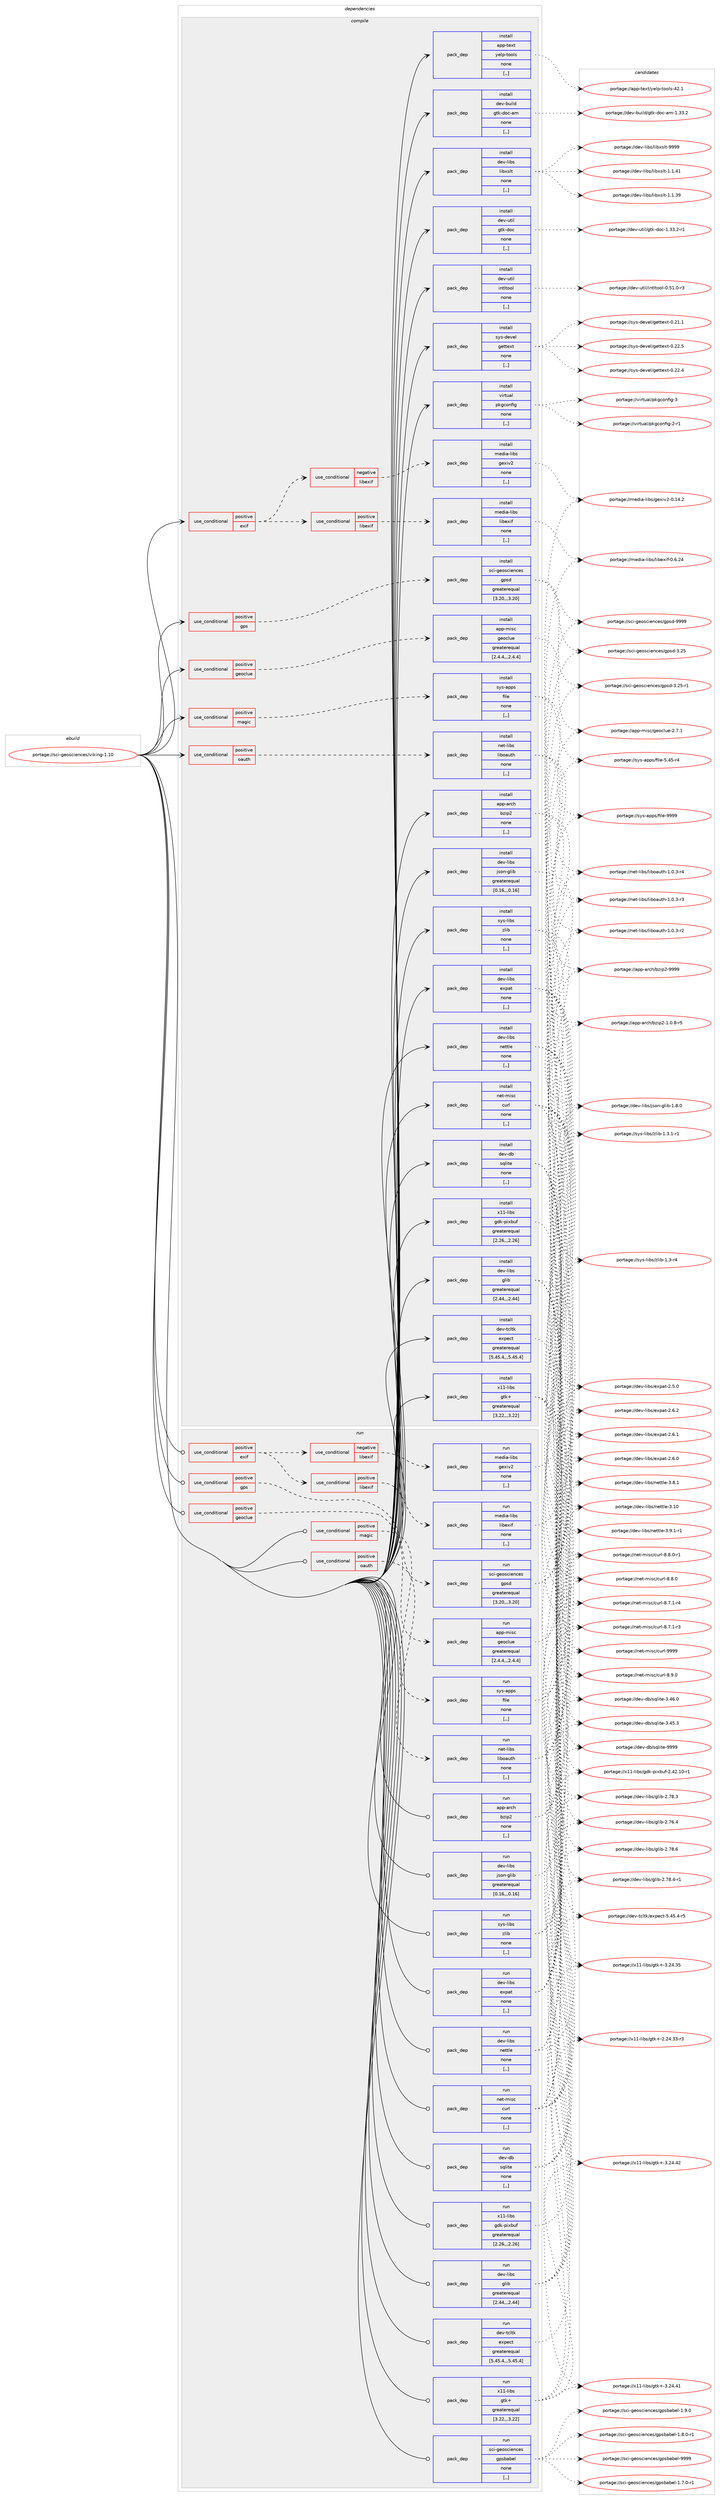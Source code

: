 digraph prolog {

# *************
# Graph options
# *************

newrank=true;
concentrate=true;
compound=true;
graph [rankdir=LR,fontname=Helvetica,fontsize=10,ranksep=1.5];#, ranksep=2.5, nodesep=0.2];
edge  [arrowhead=vee];
node  [fontname=Helvetica,fontsize=10];

# **********
# The ebuild
# **********

subgraph cluster_leftcol {
color=gray;
label=<<i>ebuild</i>>;
id [label="portage://sci-geosciences/viking-1.10", color=red, width=4, href="../sci-geosciences/viking-1.10.svg"];
}

# ****************
# The dependencies
# ****************

subgraph cluster_midcol {
color=gray;
label=<<i>dependencies</i>>;
subgraph cluster_compile {
fillcolor="#eeeeee";
style=filled;
label=<<i>compile</i>>;
subgraph cond105443 {
dependency399526 [label=<<TABLE BORDER="0" CELLBORDER="1" CELLSPACING="0" CELLPADDING="4"><TR><TD ROWSPAN="3" CELLPADDING="10">use_conditional</TD></TR><TR><TD>positive</TD></TR><TR><TD>exif</TD></TR></TABLE>>, shape=none, color=red];
subgraph cond105444 {
dependency399527 [label=<<TABLE BORDER="0" CELLBORDER="1" CELLSPACING="0" CELLPADDING="4"><TR><TD ROWSPAN="3" CELLPADDING="10">use_conditional</TD></TR><TR><TD>positive</TD></TR><TR><TD>libexif</TD></TR></TABLE>>, shape=none, color=red];
subgraph pack291237 {
dependency399528 [label=<<TABLE BORDER="0" CELLBORDER="1" CELLSPACING="0" CELLPADDING="4" WIDTH="220"><TR><TD ROWSPAN="6" CELLPADDING="30">pack_dep</TD></TR><TR><TD WIDTH="110">install</TD></TR><TR><TD>media-libs</TD></TR><TR><TD>libexif</TD></TR><TR><TD>none</TD></TR><TR><TD>[,,]</TD></TR></TABLE>>, shape=none, color=blue];
}
dependency399527:e -> dependency399528:w [weight=20,style="dashed",arrowhead="vee"];
}
dependency399526:e -> dependency399527:w [weight=20,style="dashed",arrowhead="vee"];
subgraph cond105445 {
dependency399529 [label=<<TABLE BORDER="0" CELLBORDER="1" CELLSPACING="0" CELLPADDING="4"><TR><TD ROWSPAN="3" CELLPADDING="10">use_conditional</TD></TR><TR><TD>negative</TD></TR><TR><TD>libexif</TD></TR></TABLE>>, shape=none, color=red];
subgraph pack291238 {
dependency399530 [label=<<TABLE BORDER="0" CELLBORDER="1" CELLSPACING="0" CELLPADDING="4" WIDTH="220"><TR><TD ROWSPAN="6" CELLPADDING="30">pack_dep</TD></TR><TR><TD WIDTH="110">install</TD></TR><TR><TD>media-libs</TD></TR><TR><TD>gexiv2</TD></TR><TR><TD>none</TD></TR><TR><TD>[,,]</TD></TR></TABLE>>, shape=none, color=blue];
}
dependency399529:e -> dependency399530:w [weight=20,style="dashed",arrowhead="vee"];
}
dependency399526:e -> dependency399529:w [weight=20,style="dashed",arrowhead="vee"];
}
id:e -> dependency399526:w [weight=20,style="solid",arrowhead="vee"];
subgraph cond105446 {
dependency399531 [label=<<TABLE BORDER="0" CELLBORDER="1" CELLSPACING="0" CELLPADDING="4"><TR><TD ROWSPAN="3" CELLPADDING="10">use_conditional</TD></TR><TR><TD>positive</TD></TR><TR><TD>geoclue</TD></TR></TABLE>>, shape=none, color=red];
subgraph pack291239 {
dependency399532 [label=<<TABLE BORDER="0" CELLBORDER="1" CELLSPACING="0" CELLPADDING="4" WIDTH="220"><TR><TD ROWSPAN="6" CELLPADDING="30">pack_dep</TD></TR><TR><TD WIDTH="110">install</TD></TR><TR><TD>app-misc</TD></TR><TR><TD>geoclue</TD></TR><TR><TD>greaterequal</TD></TR><TR><TD>[2.4.4,,,2.4.4]</TD></TR></TABLE>>, shape=none, color=blue];
}
dependency399531:e -> dependency399532:w [weight=20,style="dashed",arrowhead="vee"];
}
id:e -> dependency399531:w [weight=20,style="solid",arrowhead="vee"];
subgraph cond105447 {
dependency399533 [label=<<TABLE BORDER="0" CELLBORDER="1" CELLSPACING="0" CELLPADDING="4"><TR><TD ROWSPAN="3" CELLPADDING="10">use_conditional</TD></TR><TR><TD>positive</TD></TR><TR><TD>gps</TD></TR></TABLE>>, shape=none, color=red];
subgraph pack291240 {
dependency399534 [label=<<TABLE BORDER="0" CELLBORDER="1" CELLSPACING="0" CELLPADDING="4" WIDTH="220"><TR><TD ROWSPAN="6" CELLPADDING="30">pack_dep</TD></TR><TR><TD WIDTH="110">install</TD></TR><TR><TD>sci-geosciences</TD></TR><TR><TD>gpsd</TD></TR><TR><TD>greaterequal</TD></TR><TR><TD>[3.20,,,3.20]</TD></TR></TABLE>>, shape=none, color=blue];
}
dependency399533:e -> dependency399534:w [weight=20,style="dashed",arrowhead="vee"];
}
id:e -> dependency399533:w [weight=20,style="solid",arrowhead="vee"];
subgraph cond105448 {
dependency399535 [label=<<TABLE BORDER="0" CELLBORDER="1" CELLSPACING="0" CELLPADDING="4"><TR><TD ROWSPAN="3" CELLPADDING="10">use_conditional</TD></TR><TR><TD>positive</TD></TR><TR><TD>magic</TD></TR></TABLE>>, shape=none, color=red];
subgraph pack291241 {
dependency399536 [label=<<TABLE BORDER="0" CELLBORDER="1" CELLSPACING="0" CELLPADDING="4" WIDTH="220"><TR><TD ROWSPAN="6" CELLPADDING="30">pack_dep</TD></TR><TR><TD WIDTH="110">install</TD></TR><TR><TD>sys-apps</TD></TR><TR><TD>file</TD></TR><TR><TD>none</TD></TR><TR><TD>[,,]</TD></TR></TABLE>>, shape=none, color=blue];
}
dependency399535:e -> dependency399536:w [weight=20,style="dashed",arrowhead="vee"];
}
id:e -> dependency399535:w [weight=20,style="solid",arrowhead="vee"];
subgraph cond105449 {
dependency399537 [label=<<TABLE BORDER="0" CELLBORDER="1" CELLSPACING="0" CELLPADDING="4"><TR><TD ROWSPAN="3" CELLPADDING="10">use_conditional</TD></TR><TR><TD>positive</TD></TR><TR><TD>oauth</TD></TR></TABLE>>, shape=none, color=red];
subgraph pack291242 {
dependency399538 [label=<<TABLE BORDER="0" CELLBORDER="1" CELLSPACING="0" CELLPADDING="4" WIDTH="220"><TR><TD ROWSPAN="6" CELLPADDING="30">pack_dep</TD></TR><TR><TD WIDTH="110">install</TD></TR><TR><TD>net-libs</TD></TR><TR><TD>liboauth</TD></TR><TR><TD>none</TD></TR><TR><TD>[,,]</TD></TR></TABLE>>, shape=none, color=blue];
}
dependency399537:e -> dependency399538:w [weight=20,style="dashed",arrowhead="vee"];
}
id:e -> dependency399537:w [weight=20,style="solid",arrowhead="vee"];
subgraph pack291243 {
dependency399539 [label=<<TABLE BORDER="0" CELLBORDER="1" CELLSPACING="0" CELLPADDING="4" WIDTH="220"><TR><TD ROWSPAN="6" CELLPADDING="30">pack_dep</TD></TR><TR><TD WIDTH="110">install</TD></TR><TR><TD>app-arch</TD></TR><TR><TD>bzip2</TD></TR><TR><TD>none</TD></TR><TR><TD>[,,]</TD></TR></TABLE>>, shape=none, color=blue];
}
id:e -> dependency399539:w [weight=20,style="solid",arrowhead="vee"];
subgraph pack291244 {
dependency399540 [label=<<TABLE BORDER="0" CELLBORDER="1" CELLSPACING="0" CELLPADDING="4" WIDTH="220"><TR><TD ROWSPAN="6" CELLPADDING="30">pack_dep</TD></TR><TR><TD WIDTH="110">install</TD></TR><TR><TD>app-text</TD></TR><TR><TD>yelp-tools</TD></TR><TR><TD>none</TD></TR><TR><TD>[,,]</TD></TR></TABLE>>, shape=none, color=blue];
}
id:e -> dependency399540:w [weight=20,style="solid",arrowhead="vee"];
subgraph pack291245 {
dependency399541 [label=<<TABLE BORDER="0" CELLBORDER="1" CELLSPACING="0" CELLPADDING="4" WIDTH="220"><TR><TD ROWSPAN="6" CELLPADDING="30">pack_dep</TD></TR><TR><TD WIDTH="110">install</TD></TR><TR><TD>dev-build</TD></TR><TR><TD>gtk-doc-am</TD></TR><TR><TD>none</TD></TR><TR><TD>[,,]</TD></TR></TABLE>>, shape=none, color=blue];
}
id:e -> dependency399541:w [weight=20,style="solid",arrowhead="vee"];
subgraph pack291246 {
dependency399542 [label=<<TABLE BORDER="0" CELLBORDER="1" CELLSPACING="0" CELLPADDING="4" WIDTH="220"><TR><TD ROWSPAN="6" CELLPADDING="30">pack_dep</TD></TR><TR><TD WIDTH="110">install</TD></TR><TR><TD>dev-db</TD></TR><TR><TD>sqlite</TD></TR><TR><TD>none</TD></TR><TR><TD>[,,]</TD></TR></TABLE>>, shape=none, color=blue];
}
id:e -> dependency399542:w [weight=20,style="solid",arrowhead="vee"];
subgraph pack291247 {
dependency399543 [label=<<TABLE BORDER="0" CELLBORDER="1" CELLSPACING="0" CELLPADDING="4" WIDTH="220"><TR><TD ROWSPAN="6" CELLPADDING="30">pack_dep</TD></TR><TR><TD WIDTH="110">install</TD></TR><TR><TD>dev-libs</TD></TR><TR><TD>expat</TD></TR><TR><TD>none</TD></TR><TR><TD>[,,]</TD></TR></TABLE>>, shape=none, color=blue];
}
id:e -> dependency399543:w [weight=20,style="solid",arrowhead="vee"];
subgraph pack291248 {
dependency399544 [label=<<TABLE BORDER="0" CELLBORDER="1" CELLSPACING="0" CELLPADDING="4" WIDTH="220"><TR><TD ROWSPAN="6" CELLPADDING="30">pack_dep</TD></TR><TR><TD WIDTH="110">install</TD></TR><TR><TD>dev-libs</TD></TR><TR><TD>glib</TD></TR><TR><TD>greaterequal</TD></TR><TR><TD>[2.44,,,2.44]</TD></TR></TABLE>>, shape=none, color=blue];
}
id:e -> dependency399544:w [weight=20,style="solid",arrowhead="vee"];
subgraph pack291249 {
dependency399545 [label=<<TABLE BORDER="0" CELLBORDER="1" CELLSPACING="0" CELLPADDING="4" WIDTH="220"><TR><TD ROWSPAN="6" CELLPADDING="30">pack_dep</TD></TR><TR><TD WIDTH="110">install</TD></TR><TR><TD>dev-libs</TD></TR><TR><TD>json-glib</TD></TR><TR><TD>greaterequal</TD></TR><TR><TD>[0.16,,,0.16]</TD></TR></TABLE>>, shape=none, color=blue];
}
id:e -> dependency399545:w [weight=20,style="solid",arrowhead="vee"];
subgraph pack291250 {
dependency399546 [label=<<TABLE BORDER="0" CELLBORDER="1" CELLSPACING="0" CELLPADDING="4" WIDTH="220"><TR><TD ROWSPAN="6" CELLPADDING="30">pack_dep</TD></TR><TR><TD WIDTH="110">install</TD></TR><TR><TD>dev-libs</TD></TR><TR><TD>libxslt</TD></TR><TR><TD>none</TD></TR><TR><TD>[,,]</TD></TR></TABLE>>, shape=none, color=blue];
}
id:e -> dependency399546:w [weight=20,style="solid",arrowhead="vee"];
subgraph pack291251 {
dependency399547 [label=<<TABLE BORDER="0" CELLBORDER="1" CELLSPACING="0" CELLPADDING="4" WIDTH="220"><TR><TD ROWSPAN="6" CELLPADDING="30">pack_dep</TD></TR><TR><TD WIDTH="110">install</TD></TR><TR><TD>dev-libs</TD></TR><TR><TD>nettle</TD></TR><TR><TD>none</TD></TR><TR><TD>[,,]</TD></TR></TABLE>>, shape=none, color=blue];
}
id:e -> dependency399547:w [weight=20,style="solid",arrowhead="vee"];
subgraph pack291252 {
dependency399548 [label=<<TABLE BORDER="0" CELLBORDER="1" CELLSPACING="0" CELLPADDING="4" WIDTH="220"><TR><TD ROWSPAN="6" CELLPADDING="30">pack_dep</TD></TR><TR><TD WIDTH="110">install</TD></TR><TR><TD>dev-tcltk</TD></TR><TR><TD>expect</TD></TR><TR><TD>greaterequal</TD></TR><TR><TD>[5.45.4,,,5.45.4]</TD></TR></TABLE>>, shape=none, color=blue];
}
id:e -> dependency399548:w [weight=20,style="solid",arrowhead="vee"];
subgraph pack291253 {
dependency399549 [label=<<TABLE BORDER="0" CELLBORDER="1" CELLSPACING="0" CELLPADDING="4" WIDTH="220"><TR><TD ROWSPAN="6" CELLPADDING="30">pack_dep</TD></TR><TR><TD WIDTH="110">install</TD></TR><TR><TD>dev-util</TD></TR><TR><TD>gtk-doc</TD></TR><TR><TD>none</TD></TR><TR><TD>[,,]</TD></TR></TABLE>>, shape=none, color=blue];
}
id:e -> dependency399549:w [weight=20,style="solid",arrowhead="vee"];
subgraph pack291254 {
dependency399550 [label=<<TABLE BORDER="0" CELLBORDER="1" CELLSPACING="0" CELLPADDING="4" WIDTH="220"><TR><TD ROWSPAN="6" CELLPADDING="30">pack_dep</TD></TR><TR><TD WIDTH="110">install</TD></TR><TR><TD>dev-util</TD></TR><TR><TD>intltool</TD></TR><TR><TD>none</TD></TR><TR><TD>[,,]</TD></TR></TABLE>>, shape=none, color=blue];
}
id:e -> dependency399550:w [weight=20,style="solid",arrowhead="vee"];
subgraph pack291255 {
dependency399551 [label=<<TABLE BORDER="0" CELLBORDER="1" CELLSPACING="0" CELLPADDING="4" WIDTH="220"><TR><TD ROWSPAN="6" CELLPADDING="30">pack_dep</TD></TR><TR><TD WIDTH="110">install</TD></TR><TR><TD>net-misc</TD></TR><TR><TD>curl</TD></TR><TR><TD>none</TD></TR><TR><TD>[,,]</TD></TR></TABLE>>, shape=none, color=blue];
}
id:e -> dependency399551:w [weight=20,style="solid",arrowhead="vee"];
subgraph pack291256 {
dependency399552 [label=<<TABLE BORDER="0" CELLBORDER="1" CELLSPACING="0" CELLPADDING="4" WIDTH="220"><TR><TD ROWSPAN="6" CELLPADDING="30">pack_dep</TD></TR><TR><TD WIDTH="110">install</TD></TR><TR><TD>sys-devel</TD></TR><TR><TD>gettext</TD></TR><TR><TD>none</TD></TR><TR><TD>[,,]</TD></TR></TABLE>>, shape=none, color=blue];
}
id:e -> dependency399552:w [weight=20,style="solid",arrowhead="vee"];
subgraph pack291257 {
dependency399553 [label=<<TABLE BORDER="0" CELLBORDER="1" CELLSPACING="0" CELLPADDING="4" WIDTH="220"><TR><TD ROWSPAN="6" CELLPADDING="30">pack_dep</TD></TR><TR><TD WIDTH="110">install</TD></TR><TR><TD>sys-libs</TD></TR><TR><TD>zlib</TD></TR><TR><TD>none</TD></TR><TR><TD>[,,]</TD></TR></TABLE>>, shape=none, color=blue];
}
id:e -> dependency399553:w [weight=20,style="solid",arrowhead="vee"];
subgraph pack291258 {
dependency399554 [label=<<TABLE BORDER="0" CELLBORDER="1" CELLSPACING="0" CELLPADDING="4" WIDTH="220"><TR><TD ROWSPAN="6" CELLPADDING="30">pack_dep</TD></TR><TR><TD WIDTH="110">install</TD></TR><TR><TD>virtual</TD></TR><TR><TD>pkgconfig</TD></TR><TR><TD>none</TD></TR><TR><TD>[,,]</TD></TR></TABLE>>, shape=none, color=blue];
}
id:e -> dependency399554:w [weight=20,style="solid",arrowhead="vee"];
subgraph pack291259 {
dependency399555 [label=<<TABLE BORDER="0" CELLBORDER="1" CELLSPACING="0" CELLPADDING="4" WIDTH="220"><TR><TD ROWSPAN="6" CELLPADDING="30">pack_dep</TD></TR><TR><TD WIDTH="110">install</TD></TR><TR><TD>x11-libs</TD></TR><TR><TD>gdk-pixbuf</TD></TR><TR><TD>greaterequal</TD></TR><TR><TD>[2.26,,,2.26]</TD></TR></TABLE>>, shape=none, color=blue];
}
id:e -> dependency399555:w [weight=20,style="solid",arrowhead="vee"];
subgraph pack291260 {
dependency399556 [label=<<TABLE BORDER="0" CELLBORDER="1" CELLSPACING="0" CELLPADDING="4" WIDTH="220"><TR><TD ROWSPAN="6" CELLPADDING="30">pack_dep</TD></TR><TR><TD WIDTH="110">install</TD></TR><TR><TD>x11-libs</TD></TR><TR><TD>gtk+</TD></TR><TR><TD>greaterequal</TD></TR><TR><TD>[3.22,,,3.22]</TD></TR></TABLE>>, shape=none, color=blue];
}
id:e -> dependency399556:w [weight=20,style="solid",arrowhead="vee"];
}
subgraph cluster_compileandrun {
fillcolor="#eeeeee";
style=filled;
label=<<i>compile and run</i>>;
}
subgraph cluster_run {
fillcolor="#eeeeee";
style=filled;
label=<<i>run</i>>;
subgraph cond105450 {
dependency399557 [label=<<TABLE BORDER="0" CELLBORDER="1" CELLSPACING="0" CELLPADDING="4"><TR><TD ROWSPAN="3" CELLPADDING="10">use_conditional</TD></TR><TR><TD>positive</TD></TR><TR><TD>exif</TD></TR></TABLE>>, shape=none, color=red];
subgraph cond105451 {
dependency399558 [label=<<TABLE BORDER="0" CELLBORDER="1" CELLSPACING="0" CELLPADDING="4"><TR><TD ROWSPAN="3" CELLPADDING="10">use_conditional</TD></TR><TR><TD>positive</TD></TR><TR><TD>libexif</TD></TR></TABLE>>, shape=none, color=red];
subgraph pack291261 {
dependency399559 [label=<<TABLE BORDER="0" CELLBORDER="1" CELLSPACING="0" CELLPADDING="4" WIDTH="220"><TR><TD ROWSPAN="6" CELLPADDING="30">pack_dep</TD></TR><TR><TD WIDTH="110">run</TD></TR><TR><TD>media-libs</TD></TR><TR><TD>libexif</TD></TR><TR><TD>none</TD></TR><TR><TD>[,,]</TD></TR></TABLE>>, shape=none, color=blue];
}
dependency399558:e -> dependency399559:w [weight=20,style="dashed",arrowhead="vee"];
}
dependency399557:e -> dependency399558:w [weight=20,style="dashed",arrowhead="vee"];
subgraph cond105452 {
dependency399560 [label=<<TABLE BORDER="0" CELLBORDER="1" CELLSPACING="0" CELLPADDING="4"><TR><TD ROWSPAN="3" CELLPADDING="10">use_conditional</TD></TR><TR><TD>negative</TD></TR><TR><TD>libexif</TD></TR></TABLE>>, shape=none, color=red];
subgraph pack291262 {
dependency399561 [label=<<TABLE BORDER="0" CELLBORDER="1" CELLSPACING="0" CELLPADDING="4" WIDTH="220"><TR><TD ROWSPAN="6" CELLPADDING="30">pack_dep</TD></TR><TR><TD WIDTH="110">run</TD></TR><TR><TD>media-libs</TD></TR><TR><TD>gexiv2</TD></TR><TR><TD>none</TD></TR><TR><TD>[,,]</TD></TR></TABLE>>, shape=none, color=blue];
}
dependency399560:e -> dependency399561:w [weight=20,style="dashed",arrowhead="vee"];
}
dependency399557:e -> dependency399560:w [weight=20,style="dashed",arrowhead="vee"];
}
id:e -> dependency399557:w [weight=20,style="solid",arrowhead="odot"];
subgraph cond105453 {
dependency399562 [label=<<TABLE BORDER="0" CELLBORDER="1" CELLSPACING="0" CELLPADDING="4"><TR><TD ROWSPAN="3" CELLPADDING="10">use_conditional</TD></TR><TR><TD>positive</TD></TR><TR><TD>geoclue</TD></TR></TABLE>>, shape=none, color=red];
subgraph pack291263 {
dependency399563 [label=<<TABLE BORDER="0" CELLBORDER="1" CELLSPACING="0" CELLPADDING="4" WIDTH="220"><TR><TD ROWSPAN="6" CELLPADDING="30">pack_dep</TD></TR><TR><TD WIDTH="110">run</TD></TR><TR><TD>app-misc</TD></TR><TR><TD>geoclue</TD></TR><TR><TD>greaterequal</TD></TR><TR><TD>[2.4.4,,,2.4.4]</TD></TR></TABLE>>, shape=none, color=blue];
}
dependency399562:e -> dependency399563:w [weight=20,style="dashed",arrowhead="vee"];
}
id:e -> dependency399562:w [weight=20,style="solid",arrowhead="odot"];
subgraph cond105454 {
dependency399564 [label=<<TABLE BORDER="0" CELLBORDER="1" CELLSPACING="0" CELLPADDING="4"><TR><TD ROWSPAN="3" CELLPADDING="10">use_conditional</TD></TR><TR><TD>positive</TD></TR><TR><TD>gps</TD></TR></TABLE>>, shape=none, color=red];
subgraph pack291264 {
dependency399565 [label=<<TABLE BORDER="0" CELLBORDER="1" CELLSPACING="0" CELLPADDING="4" WIDTH="220"><TR><TD ROWSPAN="6" CELLPADDING="30">pack_dep</TD></TR><TR><TD WIDTH="110">run</TD></TR><TR><TD>sci-geosciences</TD></TR><TR><TD>gpsd</TD></TR><TR><TD>greaterequal</TD></TR><TR><TD>[3.20,,,3.20]</TD></TR></TABLE>>, shape=none, color=blue];
}
dependency399564:e -> dependency399565:w [weight=20,style="dashed",arrowhead="vee"];
}
id:e -> dependency399564:w [weight=20,style="solid",arrowhead="odot"];
subgraph cond105455 {
dependency399566 [label=<<TABLE BORDER="0" CELLBORDER="1" CELLSPACING="0" CELLPADDING="4"><TR><TD ROWSPAN="3" CELLPADDING="10">use_conditional</TD></TR><TR><TD>positive</TD></TR><TR><TD>magic</TD></TR></TABLE>>, shape=none, color=red];
subgraph pack291265 {
dependency399567 [label=<<TABLE BORDER="0" CELLBORDER="1" CELLSPACING="0" CELLPADDING="4" WIDTH="220"><TR><TD ROWSPAN="6" CELLPADDING="30">pack_dep</TD></TR><TR><TD WIDTH="110">run</TD></TR><TR><TD>sys-apps</TD></TR><TR><TD>file</TD></TR><TR><TD>none</TD></TR><TR><TD>[,,]</TD></TR></TABLE>>, shape=none, color=blue];
}
dependency399566:e -> dependency399567:w [weight=20,style="dashed",arrowhead="vee"];
}
id:e -> dependency399566:w [weight=20,style="solid",arrowhead="odot"];
subgraph cond105456 {
dependency399568 [label=<<TABLE BORDER="0" CELLBORDER="1" CELLSPACING="0" CELLPADDING="4"><TR><TD ROWSPAN="3" CELLPADDING="10">use_conditional</TD></TR><TR><TD>positive</TD></TR><TR><TD>oauth</TD></TR></TABLE>>, shape=none, color=red];
subgraph pack291266 {
dependency399569 [label=<<TABLE BORDER="0" CELLBORDER="1" CELLSPACING="0" CELLPADDING="4" WIDTH="220"><TR><TD ROWSPAN="6" CELLPADDING="30">pack_dep</TD></TR><TR><TD WIDTH="110">run</TD></TR><TR><TD>net-libs</TD></TR><TR><TD>liboauth</TD></TR><TR><TD>none</TD></TR><TR><TD>[,,]</TD></TR></TABLE>>, shape=none, color=blue];
}
dependency399568:e -> dependency399569:w [weight=20,style="dashed",arrowhead="vee"];
}
id:e -> dependency399568:w [weight=20,style="solid",arrowhead="odot"];
subgraph pack291267 {
dependency399570 [label=<<TABLE BORDER="0" CELLBORDER="1" CELLSPACING="0" CELLPADDING="4" WIDTH="220"><TR><TD ROWSPAN="6" CELLPADDING="30">pack_dep</TD></TR><TR><TD WIDTH="110">run</TD></TR><TR><TD>app-arch</TD></TR><TR><TD>bzip2</TD></TR><TR><TD>none</TD></TR><TR><TD>[,,]</TD></TR></TABLE>>, shape=none, color=blue];
}
id:e -> dependency399570:w [weight=20,style="solid",arrowhead="odot"];
subgraph pack291268 {
dependency399571 [label=<<TABLE BORDER="0" CELLBORDER="1" CELLSPACING="0" CELLPADDING="4" WIDTH="220"><TR><TD ROWSPAN="6" CELLPADDING="30">pack_dep</TD></TR><TR><TD WIDTH="110">run</TD></TR><TR><TD>dev-db</TD></TR><TR><TD>sqlite</TD></TR><TR><TD>none</TD></TR><TR><TD>[,,]</TD></TR></TABLE>>, shape=none, color=blue];
}
id:e -> dependency399571:w [weight=20,style="solid",arrowhead="odot"];
subgraph pack291269 {
dependency399572 [label=<<TABLE BORDER="0" CELLBORDER="1" CELLSPACING="0" CELLPADDING="4" WIDTH="220"><TR><TD ROWSPAN="6" CELLPADDING="30">pack_dep</TD></TR><TR><TD WIDTH="110">run</TD></TR><TR><TD>dev-libs</TD></TR><TR><TD>expat</TD></TR><TR><TD>none</TD></TR><TR><TD>[,,]</TD></TR></TABLE>>, shape=none, color=blue];
}
id:e -> dependency399572:w [weight=20,style="solid",arrowhead="odot"];
subgraph pack291270 {
dependency399573 [label=<<TABLE BORDER="0" CELLBORDER="1" CELLSPACING="0" CELLPADDING="4" WIDTH="220"><TR><TD ROWSPAN="6" CELLPADDING="30">pack_dep</TD></TR><TR><TD WIDTH="110">run</TD></TR><TR><TD>dev-libs</TD></TR><TR><TD>glib</TD></TR><TR><TD>greaterequal</TD></TR><TR><TD>[2.44,,,2.44]</TD></TR></TABLE>>, shape=none, color=blue];
}
id:e -> dependency399573:w [weight=20,style="solid",arrowhead="odot"];
subgraph pack291271 {
dependency399574 [label=<<TABLE BORDER="0" CELLBORDER="1" CELLSPACING="0" CELLPADDING="4" WIDTH="220"><TR><TD ROWSPAN="6" CELLPADDING="30">pack_dep</TD></TR><TR><TD WIDTH="110">run</TD></TR><TR><TD>dev-libs</TD></TR><TR><TD>json-glib</TD></TR><TR><TD>greaterequal</TD></TR><TR><TD>[0.16,,,0.16]</TD></TR></TABLE>>, shape=none, color=blue];
}
id:e -> dependency399574:w [weight=20,style="solid",arrowhead="odot"];
subgraph pack291272 {
dependency399575 [label=<<TABLE BORDER="0" CELLBORDER="1" CELLSPACING="0" CELLPADDING="4" WIDTH="220"><TR><TD ROWSPAN="6" CELLPADDING="30">pack_dep</TD></TR><TR><TD WIDTH="110">run</TD></TR><TR><TD>dev-libs</TD></TR><TR><TD>nettle</TD></TR><TR><TD>none</TD></TR><TR><TD>[,,]</TD></TR></TABLE>>, shape=none, color=blue];
}
id:e -> dependency399575:w [weight=20,style="solid",arrowhead="odot"];
subgraph pack291273 {
dependency399576 [label=<<TABLE BORDER="0" CELLBORDER="1" CELLSPACING="0" CELLPADDING="4" WIDTH="220"><TR><TD ROWSPAN="6" CELLPADDING="30">pack_dep</TD></TR><TR><TD WIDTH="110">run</TD></TR><TR><TD>dev-tcltk</TD></TR><TR><TD>expect</TD></TR><TR><TD>greaterequal</TD></TR><TR><TD>[5.45.4,,,5.45.4]</TD></TR></TABLE>>, shape=none, color=blue];
}
id:e -> dependency399576:w [weight=20,style="solid",arrowhead="odot"];
subgraph pack291274 {
dependency399577 [label=<<TABLE BORDER="0" CELLBORDER="1" CELLSPACING="0" CELLPADDING="4" WIDTH="220"><TR><TD ROWSPAN="6" CELLPADDING="30">pack_dep</TD></TR><TR><TD WIDTH="110">run</TD></TR><TR><TD>net-misc</TD></TR><TR><TD>curl</TD></TR><TR><TD>none</TD></TR><TR><TD>[,,]</TD></TR></TABLE>>, shape=none, color=blue];
}
id:e -> dependency399577:w [weight=20,style="solid",arrowhead="odot"];
subgraph pack291275 {
dependency399578 [label=<<TABLE BORDER="0" CELLBORDER="1" CELLSPACING="0" CELLPADDING="4" WIDTH="220"><TR><TD ROWSPAN="6" CELLPADDING="30">pack_dep</TD></TR><TR><TD WIDTH="110">run</TD></TR><TR><TD>sci-geosciences</TD></TR><TR><TD>gpsbabel</TD></TR><TR><TD>none</TD></TR><TR><TD>[,,]</TD></TR></TABLE>>, shape=none, color=blue];
}
id:e -> dependency399578:w [weight=20,style="solid",arrowhead="odot"];
subgraph pack291276 {
dependency399579 [label=<<TABLE BORDER="0" CELLBORDER="1" CELLSPACING="0" CELLPADDING="4" WIDTH="220"><TR><TD ROWSPAN="6" CELLPADDING="30">pack_dep</TD></TR><TR><TD WIDTH="110">run</TD></TR><TR><TD>sys-libs</TD></TR><TR><TD>zlib</TD></TR><TR><TD>none</TD></TR><TR><TD>[,,]</TD></TR></TABLE>>, shape=none, color=blue];
}
id:e -> dependency399579:w [weight=20,style="solid",arrowhead="odot"];
subgraph pack291277 {
dependency399580 [label=<<TABLE BORDER="0" CELLBORDER="1" CELLSPACING="0" CELLPADDING="4" WIDTH="220"><TR><TD ROWSPAN="6" CELLPADDING="30">pack_dep</TD></TR><TR><TD WIDTH="110">run</TD></TR><TR><TD>x11-libs</TD></TR><TR><TD>gdk-pixbuf</TD></TR><TR><TD>greaterequal</TD></TR><TR><TD>[2.26,,,2.26]</TD></TR></TABLE>>, shape=none, color=blue];
}
id:e -> dependency399580:w [weight=20,style="solid",arrowhead="odot"];
subgraph pack291278 {
dependency399581 [label=<<TABLE BORDER="0" CELLBORDER="1" CELLSPACING="0" CELLPADDING="4" WIDTH="220"><TR><TD ROWSPAN="6" CELLPADDING="30">pack_dep</TD></TR><TR><TD WIDTH="110">run</TD></TR><TR><TD>x11-libs</TD></TR><TR><TD>gtk+</TD></TR><TR><TD>greaterequal</TD></TR><TR><TD>[3.22,,,3.22]</TD></TR></TABLE>>, shape=none, color=blue];
}
id:e -> dependency399581:w [weight=20,style="solid",arrowhead="odot"];
}
}

# **************
# The candidates
# **************

subgraph cluster_choices {
rank=same;
color=gray;
label=<<i>candidates</i>>;

subgraph choice291237 {
color=black;
nodesep=1;
choice109101100105974510810598115471081059810112010510245484654465052 [label="portage://media-libs/libexif-0.6.24", color=red, width=4,href="../media-libs/libexif-0.6.24.svg"];
dependency399528:e -> choice109101100105974510810598115471081059810112010510245484654465052:w [style=dotted,weight="100"];
}
subgraph choice291238 {
color=black;
nodesep=1;
choice109101100105974510810598115471031011201051185045484649524650 [label="portage://media-libs/gexiv2-0.14.2", color=red, width=4,href="../media-libs/gexiv2-0.14.2.svg"];
dependency399530:e -> choice109101100105974510810598115471031011201051185045484649524650:w [style=dotted,weight="100"];
}
subgraph choice291239 {
color=black;
nodesep=1;
choice9711211245109105115994710310111199108117101455046554649 [label="portage://app-misc/geoclue-2.7.1", color=red, width=4,href="../app-misc/geoclue-2.7.1.svg"];
dependency399532:e -> choice9711211245109105115994710310111199108117101455046554649:w [style=dotted,weight="100"];
}
subgraph choice291240 {
color=black;
nodesep=1;
choice11599105451031011111159910510111099101115471031121151004557575757 [label="portage://sci-geosciences/gpsd-9999", color=red, width=4,href="../sci-geosciences/gpsd-9999.svg"];
choice115991054510310111111599105101110991011154710311211510045514650534511449 [label="portage://sci-geosciences/gpsd-3.25-r1", color=red, width=4,href="../sci-geosciences/gpsd-3.25-r1.svg"];
choice11599105451031011111159910510111099101115471031121151004551465053 [label="portage://sci-geosciences/gpsd-3.25", color=red, width=4,href="../sci-geosciences/gpsd-3.25.svg"];
dependency399534:e -> choice11599105451031011111159910510111099101115471031121151004557575757:w [style=dotted,weight="100"];
dependency399534:e -> choice115991054510310111111599105101110991011154710311211510045514650534511449:w [style=dotted,weight="100"];
dependency399534:e -> choice11599105451031011111159910510111099101115471031121151004551465053:w [style=dotted,weight="100"];
}
subgraph choice291241 {
color=black;
nodesep=1;
choice1151211154597112112115471021051081014557575757 [label="portage://sys-apps/file-9999", color=red, width=4,href="../sys-apps/file-9999.svg"];
choice11512111545971121121154710210510810145534652534511452 [label="portage://sys-apps/file-5.45-r4", color=red, width=4,href="../sys-apps/file-5.45-r4.svg"];
dependency399536:e -> choice1151211154597112112115471021051081014557575757:w [style=dotted,weight="100"];
dependency399536:e -> choice11512111545971121121154710210510810145534652534511452:w [style=dotted,weight="100"];
}
subgraph choice291242 {
color=black;
nodesep=1;
choice11010111645108105981154710810598111971171161044549464846514511452 [label="portage://net-libs/liboauth-1.0.3-r4", color=red, width=4,href="../net-libs/liboauth-1.0.3-r4.svg"];
choice11010111645108105981154710810598111971171161044549464846514511451 [label="portage://net-libs/liboauth-1.0.3-r3", color=red, width=4,href="../net-libs/liboauth-1.0.3-r3.svg"];
choice11010111645108105981154710810598111971171161044549464846514511450 [label="portage://net-libs/liboauth-1.0.3-r2", color=red, width=4,href="../net-libs/liboauth-1.0.3-r2.svg"];
dependency399538:e -> choice11010111645108105981154710810598111971171161044549464846514511452:w [style=dotted,weight="100"];
dependency399538:e -> choice11010111645108105981154710810598111971171161044549464846514511451:w [style=dotted,weight="100"];
dependency399538:e -> choice11010111645108105981154710810598111971171161044549464846514511450:w [style=dotted,weight="100"];
}
subgraph choice291243 {
color=black;
nodesep=1;
choice971121124597114991044798122105112504557575757 [label="portage://app-arch/bzip2-9999", color=red, width=4,href="../app-arch/bzip2-9999.svg"];
choice971121124597114991044798122105112504549464846564511453 [label="portage://app-arch/bzip2-1.0.8-r5", color=red, width=4,href="../app-arch/bzip2-1.0.8-r5.svg"];
dependency399539:e -> choice971121124597114991044798122105112504557575757:w [style=dotted,weight="100"];
dependency399539:e -> choice971121124597114991044798122105112504549464846564511453:w [style=dotted,weight="100"];
}
subgraph choice291244 {
color=black;
nodesep=1;
choice971121124511610112011647121101108112451161111111081154552504649 [label="portage://app-text/yelp-tools-42.1", color=red, width=4,href="../app-text/yelp-tools-42.1.svg"];
dependency399540:e -> choice971121124511610112011647121101108112451161111111081154552504649:w [style=dotted,weight="100"];
}
subgraph choice291245 {
color=black;
nodesep=1;
choice1001011184598117105108100471031161074510011199459710945494651514650 [label="portage://dev-build/gtk-doc-am-1.33.2", color=red, width=4,href="../dev-build/gtk-doc-am-1.33.2.svg"];
dependency399541:e -> choice1001011184598117105108100471031161074510011199459710945494651514650:w [style=dotted,weight="100"];
}
subgraph choice291246 {
color=black;
nodesep=1;
choice1001011184510098471151131081051161014557575757 [label="portage://dev-db/sqlite-9999", color=red, width=4,href="../dev-db/sqlite-9999.svg"];
choice10010111845100984711511310810511610145514652544648 [label="portage://dev-db/sqlite-3.46.0", color=red, width=4,href="../dev-db/sqlite-3.46.0.svg"];
choice10010111845100984711511310810511610145514652534651 [label="portage://dev-db/sqlite-3.45.3", color=red, width=4,href="../dev-db/sqlite-3.45.3.svg"];
dependency399542:e -> choice1001011184510098471151131081051161014557575757:w [style=dotted,weight="100"];
dependency399542:e -> choice10010111845100984711511310810511610145514652544648:w [style=dotted,weight="100"];
dependency399542:e -> choice10010111845100984711511310810511610145514652534651:w [style=dotted,weight="100"];
}
subgraph choice291247 {
color=black;
nodesep=1;
choice10010111845108105981154710112011297116455046544650 [label="portage://dev-libs/expat-2.6.2", color=red, width=4,href="../dev-libs/expat-2.6.2.svg"];
choice10010111845108105981154710112011297116455046544649 [label="portage://dev-libs/expat-2.6.1", color=red, width=4,href="../dev-libs/expat-2.6.1.svg"];
choice10010111845108105981154710112011297116455046544648 [label="portage://dev-libs/expat-2.6.0", color=red, width=4,href="../dev-libs/expat-2.6.0.svg"];
choice10010111845108105981154710112011297116455046534648 [label="portage://dev-libs/expat-2.5.0", color=red, width=4,href="../dev-libs/expat-2.5.0.svg"];
dependency399543:e -> choice10010111845108105981154710112011297116455046544650:w [style=dotted,weight="100"];
dependency399543:e -> choice10010111845108105981154710112011297116455046544649:w [style=dotted,weight="100"];
dependency399543:e -> choice10010111845108105981154710112011297116455046544648:w [style=dotted,weight="100"];
dependency399543:e -> choice10010111845108105981154710112011297116455046534648:w [style=dotted,weight="100"];
}
subgraph choice291248 {
color=black;
nodesep=1;
choice1001011184510810598115471031081059845504655564654 [label="portage://dev-libs/glib-2.78.6", color=red, width=4,href="../dev-libs/glib-2.78.6.svg"];
choice10010111845108105981154710310810598455046555646524511449 [label="portage://dev-libs/glib-2.78.4-r1", color=red, width=4,href="../dev-libs/glib-2.78.4-r1.svg"];
choice1001011184510810598115471031081059845504655564651 [label="portage://dev-libs/glib-2.78.3", color=red, width=4,href="../dev-libs/glib-2.78.3.svg"];
choice1001011184510810598115471031081059845504655544652 [label="portage://dev-libs/glib-2.76.4", color=red, width=4,href="../dev-libs/glib-2.76.4.svg"];
dependency399544:e -> choice1001011184510810598115471031081059845504655564654:w [style=dotted,weight="100"];
dependency399544:e -> choice10010111845108105981154710310810598455046555646524511449:w [style=dotted,weight="100"];
dependency399544:e -> choice1001011184510810598115471031081059845504655564651:w [style=dotted,weight="100"];
dependency399544:e -> choice1001011184510810598115471031081059845504655544652:w [style=dotted,weight="100"];
}
subgraph choice291249 {
color=black;
nodesep=1;
choice1001011184510810598115471061151111104510310810598454946564648 [label="portage://dev-libs/json-glib-1.8.0", color=red, width=4,href="../dev-libs/json-glib-1.8.0.svg"];
dependency399545:e -> choice1001011184510810598115471061151111104510310810598454946564648:w [style=dotted,weight="100"];
}
subgraph choice291250 {
color=black;
nodesep=1;
choice100101118451081059811547108105981201151081164557575757 [label="portage://dev-libs/libxslt-9999", color=red, width=4,href="../dev-libs/libxslt-9999.svg"];
choice1001011184510810598115471081059812011510811645494649465249 [label="portage://dev-libs/libxslt-1.1.41", color=red, width=4,href="../dev-libs/libxslt-1.1.41.svg"];
choice1001011184510810598115471081059812011510811645494649465157 [label="portage://dev-libs/libxslt-1.1.39", color=red, width=4,href="../dev-libs/libxslt-1.1.39.svg"];
dependency399546:e -> choice100101118451081059811547108105981201151081164557575757:w [style=dotted,weight="100"];
dependency399546:e -> choice1001011184510810598115471081059812011510811645494649465249:w [style=dotted,weight="100"];
dependency399546:e -> choice1001011184510810598115471081059812011510811645494649465157:w [style=dotted,weight="100"];
}
subgraph choice291251 {
color=black;
nodesep=1;
choice1001011184510810598115471101011161161081014551464948 [label="portage://dev-libs/nettle-3.10", color=red, width=4,href="../dev-libs/nettle-3.10.svg"];
choice1001011184510810598115471101011161161081014551465746494511449 [label="portage://dev-libs/nettle-3.9.1-r1", color=red, width=4,href="../dev-libs/nettle-3.9.1-r1.svg"];
choice100101118451081059811547110101116116108101455146564649 [label="portage://dev-libs/nettle-3.8.1", color=red, width=4,href="../dev-libs/nettle-3.8.1.svg"];
dependency399547:e -> choice1001011184510810598115471101011161161081014551464948:w [style=dotted,weight="100"];
dependency399547:e -> choice1001011184510810598115471101011161161081014551465746494511449:w [style=dotted,weight="100"];
dependency399547:e -> choice100101118451081059811547110101116116108101455146564649:w [style=dotted,weight="100"];
}
subgraph choice291252 {
color=black;
nodesep=1;
choice10010111845116991081161074710112011210199116455346525346524511453 [label="portage://dev-tcltk/expect-5.45.4-r5", color=red, width=4,href="../dev-tcltk/expect-5.45.4-r5.svg"];
dependency399548:e -> choice10010111845116991081161074710112011210199116455346525346524511453:w [style=dotted,weight="100"];
}
subgraph choice291253 {
color=black;
nodesep=1;
choice10010111845117116105108471031161074510011199454946515146504511449 [label="portage://dev-util/gtk-doc-1.33.2-r1", color=red, width=4,href="../dev-util/gtk-doc-1.33.2-r1.svg"];
dependency399549:e -> choice10010111845117116105108471031161074510011199454946515146504511449:w [style=dotted,weight="100"];
}
subgraph choice291254 {
color=black;
nodesep=1;
choice1001011184511711610510847105110116108116111111108454846534946484511451 [label="portage://dev-util/intltool-0.51.0-r3", color=red, width=4,href="../dev-util/intltool-0.51.0-r3.svg"];
dependency399550:e -> choice1001011184511711610510847105110116108116111111108454846534946484511451:w [style=dotted,weight="100"];
}
subgraph choice291255 {
color=black;
nodesep=1;
choice110101116451091051159947991171141084557575757 [label="portage://net-misc/curl-9999", color=red, width=4,href="../net-misc/curl-9999.svg"];
choice11010111645109105115994799117114108455646574648 [label="portage://net-misc/curl-8.9.0", color=red, width=4,href="../net-misc/curl-8.9.0.svg"];
choice110101116451091051159947991171141084556465646484511449 [label="portage://net-misc/curl-8.8.0-r1", color=red, width=4,href="../net-misc/curl-8.8.0-r1.svg"];
choice11010111645109105115994799117114108455646564648 [label="portage://net-misc/curl-8.8.0", color=red, width=4,href="../net-misc/curl-8.8.0.svg"];
choice110101116451091051159947991171141084556465546494511452 [label="portage://net-misc/curl-8.7.1-r4", color=red, width=4,href="../net-misc/curl-8.7.1-r4.svg"];
choice110101116451091051159947991171141084556465546494511451 [label="portage://net-misc/curl-8.7.1-r3", color=red, width=4,href="../net-misc/curl-8.7.1-r3.svg"];
dependency399551:e -> choice110101116451091051159947991171141084557575757:w [style=dotted,weight="100"];
dependency399551:e -> choice11010111645109105115994799117114108455646574648:w [style=dotted,weight="100"];
dependency399551:e -> choice110101116451091051159947991171141084556465646484511449:w [style=dotted,weight="100"];
dependency399551:e -> choice11010111645109105115994799117114108455646564648:w [style=dotted,weight="100"];
dependency399551:e -> choice110101116451091051159947991171141084556465546494511452:w [style=dotted,weight="100"];
dependency399551:e -> choice110101116451091051159947991171141084556465546494511451:w [style=dotted,weight="100"];
}
subgraph choice291256 {
color=black;
nodesep=1;
choice115121115451001011181011084710310111611610112011645484650504653 [label="portage://sys-devel/gettext-0.22.5", color=red, width=4,href="../sys-devel/gettext-0.22.5.svg"];
choice115121115451001011181011084710310111611610112011645484650504652 [label="portage://sys-devel/gettext-0.22.4", color=red, width=4,href="../sys-devel/gettext-0.22.4.svg"];
choice115121115451001011181011084710310111611610112011645484650494649 [label="portage://sys-devel/gettext-0.21.1", color=red, width=4,href="../sys-devel/gettext-0.21.1.svg"];
dependency399552:e -> choice115121115451001011181011084710310111611610112011645484650504653:w [style=dotted,weight="100"];
dependency399552:e -> choice115121115451001011181011084710310111611610112011645484650504652:w [style=dotted,weight="100"];
dependency399552:e -> choice115121115451001011181011084710310111611610112011645484650494649:w [style=dotted,weight="100"];
}
subgraph choice291257 {
color=black;
nodesep=1;
choice115121115451081059811547122108105984549465146494511449 [label="portage://sys-libs/zlib-1.3.1-r1", color=red, width=4,href="../sys-libs/zlib-1.3.1-r1.svg"];
choice11512111545108105981154712210810598454946514511452 [label="portage://sys-libs/zlib-1.3-r4", color=red, width=4,href="../sys-libs/zlib-1.3-r4.svg"];
dependency399553:e -> choice115121115451081059811547122108105984549465146494511449:w [style=dotted,weight="100"];
dependency399553:e -> choice11512111545108105981154712210810598454946514511452:w [style=dotted,weight="100"];
}
subgraph choice291258 {
color=black;
nodesep=1;
choice1181051141161179710847112107103991111101021051034551 [label="portage://virtual/pkgconfig-3", color=red, width=4,href="../virtual/pkgconfig-3.svg"];
choice11810511411611797108471121071039911111010210510345504511449 [label="portage://virtual/pkgconfig-2-r1", color=red, width=4,href="../virtual/pkgconfig-2-r1.svg"];
dependency399554:e -> choice1181051141161179710847112107103991111101021051034551:w [style=dotted,weight="100"];
dependency399554:e -> choice11810511411611797108471121071039911111010210510345504511449:w [style=dotted,weight="100"];
}
subgraph choice291259 {
color=black;
nodesep=1;
choice1204949451081059811547103100107451121051209811710245504652504649484511449 [label="portage://x11-libs/gdk-pixbuf-2.42.10-r1", color=red, width=4,href="../x11-libs/gdk-pixbuf-2.42.10-r1.svg"];
dependency399555:e -> choice1204949451081059811547103100107451121051209811710245504652504649484511449:w [style=dotted,weight="100"];
}
subgraph choice291260 {
color=black;
nodesep=1;
choice1204949451081059811547103116107434551465052465250 [label="portage://x11-libs/gtk+-3.24.42", color=red, width=4,href="../x11-libs/gtk+-3.24.42.svg"];
choice1204949451081059811547103116107434551465052465249 [label="portage://x11-libs/gtk+-3.24.41", color=red, width=4,href="../x11-libs/gtk+-3.24.41.svg"];
choice1204949451081059811547103116107434551465052465153 [label="portage://x11-libs/gtk+-3.24.35", color=red, width=4,href="../x11-libs/gtk+-3.24.35.svg"];
choice12049494510810598115471031161074345504650524651514511451 [label="portage://x11-libs/gtk+-2.24.33-r3", color=red, width=4,href="../x11-libs/gtk+-2.24.33-r3.svg"];
dependency399556:e -> choice1204949451081059811547103116107434551465052465250:w [style=dotted,weight="100"];
dependency399556:e -> choice1204949451081059811547103116107434551465052465249:w [style=dotted,weight="100"];
dependency399556:e -> choice1204949451081059811547103116107434551465052465153:w [style=dotted,weight="100"];
dependency399556:e -> choice12049494510810598115471031161074345504650524651514511451:w [style=dotted,weight="100"];
}
subgraph choice291261 {
color=black;
nodesep=1;
choice109101100105974510810598115471081059810112010510245484654465052 [label="portage://media-libs/libexif-0.6.24", color=red, width=4,href="../media-libs/libexif-0.6.24.svg"];
dependency399559:e -> choice109101100105974510810598115471081059810112010510245484654465052:w [style=dotted,weight="100"];
}
subgraph choice291262 {
color=black;
nodesep=1;
choice109101100105974510810598115471031011201051185045484649524650 [label="portage://media-libs/gexiv2-0.14.2", color=red, width=4,href="../media-libs/gexiv2-0.14.2.svg"];
dependency399561:e -> choice109101100105974510810598115471031011201051185045484649524650:w [style=dotted,weight="100"];
}
subgraph choice291263 {
color=black;
nodesep=1;
choice9711211245109105115994710310111199108117101455046554649 [label="portage://app-misc/geoclue-2.7.1", color=red, width=4,href="../app-misc/geoclue-2.7.1.svg"];
dependency399563:e -> choice9711211245109105115994710310111199108117101455046554649:w [style=dotted,weight="100"];
}
subgraph choice291264 {
color=black;
nodesep=1;
choice11599105451031011111159910510111099101115471031121151004557575757 [label="portage://sci-geosciences/gpsd-9999", color=red, width=4,href="../sci-geosciences/gpsd-9999.svg"];
choice115991054510310111111599105101110991011154710311211510045514650534511449 [label="portage://sci-geosciences/gpsd-3.25-r1", color=red, width=4,href="../sci-geosciences/gpsd-3.25-r1.svg"];
choice11599105451031011111159910510111099101115471031121151004551465053 [label="portage://sci-geosciences/gpsd-3.25", color=red, width=4,href="../sci-geosciences/gpsd-3.25.svg"];
dependency399565:e -> choice11599105451031011111159910510111099101115471031121151004557575757:w [style=dotted,weight="100"];
dependency399565:e -> choice115991054510310111111599105101110991011154710311211510045514650534511449:w [style=dotted,weight="100"];
dependency399565:e -> choice11599105451031011111159910510111099101115471031121151004551465053:w [style=dotted,weight="100"];
}
subgraph choice291265 {
color=black;
nodesep=1;
choice1151211154597112112115471021051081014557575757 [label="portage://sys-apps/file-9999", color=red, width=4,href="../sys-apps/file-9999.svg"];
choice11512111545971121121154710210510810145534652534511452 [label="portage://sys-apps/file-5.45-r4", color=red, width=4,href="../sys-apps/file-5.45-r4.svg"];
dependency399567:e -> choice1151211154597112112115471021051081014557575757:w [style=dotted,weight="100"];
dependency399567:e -> choice11512111545971121121154710210510810145534652534511452:w [style=dotted,weight="100"];
}
subgraph choice291266 {
color=black;
nodesep=1;
choice11010111645108105981154710810598111971171161044549464846514511452 [label="portage://net-libs/liboauth-1.0.3-r4", color=red, width=4,href="../net-libs/liboauth-1.0.3-r4.svg"];
choice11010111645108105981154710810598111971171161044549464846514511451 [label="portage://net-libs/liboauth-1.0.3-r3", color=red, width=4,href="../net-libs/liboauth-1.0.3-r3.svg"];
choice11010111645108105981154710810598111971171161044549464846514511450 [label="portage://net-libs/liboauth-1.0.3-r2", color=red, width=4,href="../net-libs/liboauth-1.0.3-r2.svg"];
dependency399569:e -> choice11010111645108105981154710810598111971171161044549464846514511452:w [style=dotted,weight="100"];
dependency399569:e -> choice11010111645108105981154710810598111971171161044549464846514511451:w [style=dotted,weight="100"];
dependency399569:e -> choice11010111645108105981154710810598111971171161044549464846514511450:w [style=dotted,weight="100"];
}
subgraph choice291267 {
color=black;
nodesep=1;
choice971121124597114991044798122105112504557575757 [label="portage://app-arch/bzip2-9999", color=red, width=4,href="../app-arch/bzip2-9999.svg"];
choice971121124597114991044798122105112504549464846564511453 [label="portage://app-arch/bzip2-1.0.8-r5", color=red, width=4,href="../app-arch/bzip2-1.0.8-r5.svg"];
dependency399570:e -> choice971121124597114991044798122105112504557575757:w [style=dotted,weight="100"];
dependency399570:e -> choice971121124597114991044798122105112504549464846564511453:w [style=dotted,weight="100"];
}
subgraph choice291268 {
color=black;
nodesep=1;
choice1001011184510098471151131081051161014557575757 [label="portage://dev-db/sqlite-9999", color=red, width=4,href="../dev-db/sqlite-9999.svg"];
choice10010111845100984711511310810511610145514652544648 [label="portage://dev-db/sqlite-3.46.0", color=red, width=4,href="../dev-db/sqlite-3.46.0.svg"];
choice10010111845100984711511310810511610145514652534651 [label="portage://dev-db/sqlite-3.45.3", color=red, width=4,href="../dev-db/sqlite-3.45.3.svg"];
dependency399571:e -> choice1001011184510098471151131081051161014557575757:w [style=dotted,weight="100"];
dependency399571:e -> choice10010111845100984711511310810511610145514652544648:w [style=dotted,weight="100"];
dependency399571:e -> choice10010111845100984711511310810511610145514652534651:w [style=dotted,weight="100"];
}
subgraph choice291269 {
color=black;
nodesep=1;
choice10010111845108105981154710112011297116455046544650 [label="portage://dev-libs/expat-2.6.2", color=red, width=4,href="../dev-libs/expat-2.6.2.svg"];
choice10010111845108105981154710112011297116455046544649 [label="portage://dev-libs/expat-2.6.1", color=red, width=4,href="../dev-libs/expat-2.6.1.svg"];
choice10010111845108105981154710112011297116455046544648 [label="portage://dev-libs/expat-2.6.0", color=red, width=4,href="../dev-libs/expat-2.6.0.svg"];
choice10010111845108105981154710112011297116455046534648 [label="portage://dev-libs/expat-2.5.0", color=red, width=4,href="../dev-libs/expat-2.5.0.svg"];
dependency399572:e -> choice10010111845108105981154710112011297116455046544650:w [style=dotted,weight="100"];
dependency399572:e -> choice10010111845108105981154710112011297116455046544649:w [style=dotted,weight="100"];
dependency399572:e -> choice10010111845108105981154710112011297116455046544648:w [style=dotted,weight="100"];
dependency399572:e -> choice10010111845108105981154710112011297116455046534648:w [style=dotted,weight="100"];
}
subgraph choice291270 {
color=black;
nodesep=1;
choice1001011184510810598115471031081059845504655564654 [label="portage://dev-libs/glib-2.78.6", color=red, width=4,href="../dev-libs/glib-2.78.6.svg"];
choice10010111845108105981154710310810598455046555646524511449 [label="portage://dev-libs/glib-2.78.4-r1", color=red, width=4,href="../dev-libs/glib-2.78.4-r1.svg"];
choice1001011184510810598115471031081059845504655564651 [label="portage://dev-libs/glib-2.78.3", color=red, width=4,href="../dev-libs/glib-2.78.3.svg"];
choice1001011184510810598115471031081059845504655544652 [label="portage://dev-libs/glib-2.76.4", color=red, width=4,href="../dev-libs/glib-2.76.4.svg"];
dependency399573:e -> choice1001011184510810598115471031081059845504655564654:w [style=dotted,weight="100"];
dependency399573:e -> choice10010111845108105981154710310810598455046555646524511449:w [style=dotted,weight="100"];
dependency399573:e -> choice1001011184510810598115471031081059845504655564651:w [style=dotted,weight="100"];
dependency399573:e -> choice1001011184510810598115471031081059845504655544652:w [style=dotted,weight="100"];
}
subgraph choice291271 {
color=black;
nodesep=1;
choice1001011184510810598115471061151111104510310810598454946564648 [label="portage://dev-libs/json-glib-1.8.0", color=red, width=4,href="../dev-libs/json-glib-1.8.0.svg"];
dependency399574:e -> choice1001011184510810598115471061151111104510310810598454946564648:w [style=dotted,weight="100"];
}
subgraph choice291272 {
color=black;
nodesep=1;
choice1001011184510810598115471101011161161081014551464948 [label="portage://dev-libs/nettle-3.10", color=red, width=4,href="../dev-libs/nettle-3.10.svg"];
choice1001011184510810598115471101011161161081014551465746494511449 [label="portage://dev-libs/nettle-3.9.1-r1", color=red, width=4,href="../dev-libs/nettle-3.9.1-r1.svg"];
choice100101118451081059811547110101116116108101455146564649 [label="portage://dev-libs/nettle-3.8.1", color=red, width=4,href="../dev-libs/nettle-3.8.1.svg"];
dependency399575:e -> choice1001011184510810598115471101011161161081014551464948:w [style=dotted,weight="100"];
dependency399575:e -> choice1001011184510810598115471101011161161081014551465746494511449:w [style=dotted,weight="100"];
dependency399575:e -> choice100101118451081059811547110101116116108101455146564649:w [style=dotted,weight="100"];
}
subgraph choice291273 {
color=black;
nodesep=1;
choice10010111845116991081161074710112011210199116455346525346524511453 [label="portage://dev-tcltk/expect-5.45.4-r5", color=red, width=4,href="../dev-tcltk/expect-5.45.4-r5.svg"];
dependency399576:e -> choice10010111845116991081161074710112011210199116455346525346524511453:w [style=dotted,weight="100"];
}
subgraph choice291274 {
color=black;
nodesep=1;
choice110101116451091051159947991171141084557575757 [label="portage://net-misc/curl-9999", color=red, width=4,href="../net-misc/curl-9999.svg"];
choice11010111645109105115994799117114108455646574648 [label="portage://net-misc/curl-8.9.0", color=red, width=4,href="../net-misc/curl-8.9.0.svg"];
choice110101116451091051159947991171141084556465646484511449 [label="portage://net-misc/curl-8.8.0-r1", color=red, width=4,href="../net-misc/curl-8.8.0-r1.svg"];
choice11010111645109105115994799117114108455646564648 [label="portage://net-misc/curl-8.8.0", color=red, width=4,href="../net-misc/curl-8.8.0.svg"];
choice110101116451091051159947991171141084556465546494511452 [label="portage://net-misc/curl-8.7.1-r4", color=red, width=4,href="../net-misc/curl-8.7.1-r4.svg"];
choice110101116451091051159947991171141084556465546494511451 [label="portage://net-misc/curl-8.7.1-r3", color=red, width=4,href="../net-misc/curl-8.7.1-r3.svg"];
dependency399577:e -> choice110101116451091051159947991171141084557575757:w [style=dotted,weight="100"];
dependency399577:e -> choice11010111645109105115994799117114108455646574648:w [style=dotted,weight="100"];
dependency399577:e -> choice110101116451091051159947991171141084556465646484511449:w [style=dotted,weight="100"];
dependency399577:e -> choice11010111645109105115994799117114108455646564648:w [style=dotted,weight="100"];
dependency399577:e -> choice110101116451091051159947991171141084556465546494511452:w [style=dotted,weight="100"];
dependency399577:e -> choice110101116451091051159947991171141084556465546494511451:w [style=dotted,weight="100"];
}
subgraph choice291275 {
color=black;
nodesep=1;
choice11599105451031011111159910510111099101115471031121159897981011084557575757 [label="portage://sci-geosciences/gpsbabel-9999", color=red, width=4,href="../sci-geosciences/gpsbabel-9999.svg"];
choice1159910545103101111115991051011109910111547103112115989798101108454946574648 [label="portage://sci-geosciences/gpsbabel-1.9.0", color=red, width=4,href="../sci-geosciences/gpsbabel-1.9.0.svg"];
choice11599105451031011111159910510111099101115471031121159897981011084549465646484511449 [label="portage://sci-geosciences/gpsbabel-1.8.0-r1", color=red, width=4,href="../sci-geosciences/gpsbabel-1.8.0-r1.svg"];
choice11599105451031011111159910510111099101115471031121159897981011084549465546484511449 [label="portage://sci-geosciences/gpsbabel-1.7.0-r1", color=red, width=4,href="../sci-geosciences/gpsbabel-1.7.0-r1.svg"];
dependency399578:e -> choice11599105451031011111159910510111099101115471031121159897981011084557575757:w [style=dotted,weight="100"];
dependency399578:e -> choice1159910545103101111115991051011109910111547103112115989798101108454946574648:w [style=dotted,weight="100"];
dependency399578:e -> choice11599105451031011111159910510111099101115471031121159897981011084549465646484511449:w [style=dotted,weight="100"];
dependency399578:e -> choice11599105451031011111159910510111099101115471031121159897981011084549465546484511449:w [style=dotted,weight="100"];
}
subgraph choice291276 {
color=black;
nodesep=1;
choice115121115451081059811547122108105984549465146494511449 [label="portage://sys-libs/zlib-1.3.1-r1", color=red, width=4,href="../sys-libs/zlib-1.3.1-r1.svg"];
choice11512111545108105981154712210810598454946514511452 [label="portage://sys-libs/zlib-1.3-r4", color=red, width=4,href="../sys-libs/zlib-1.3-r4.svg"];
dependency399579:e -> choice115121115451081059811547122108105984549465146494511449:w [style=dotted,weight="100"];
dependency399579:e -> choice11512111545108105981154712210810598454946514511452:w [style=dotted,weight="100"];
}
subgraph choice291277 {
color=black;
nodesep=1;
choice1204949451081059811547103100107451121051209811710245504652504649484511449 [label="portage://x11-libs/gdk-pixbuf-2.42.10-r1", color=red, width=4,href="../x11-libs/gdk-pixbuf-2.42.10-r1.svg"];
dependency399580:e -> choice1204949451081059811547103100107451121051209811710245504652504649484511449:w [style=dotted,weight="100"];
}
subgraph choice291278 {
color=black;
nodesep=1;
choice1204949451081059811547103116107434551465052465250 [label="portage://x11-libs/gtk+-3.24.42", color=red, width=4,href="../x11-libs/gtk+-3.24.42.svg"];
choice1204949451081059811547103116107434551465052465249 [label="portage://x11-libs/gtk+-3.24.41", color=red, width=4,href="../x11-libs/gtk+-3.24.41.svg"];
choice1204949451081059811547103116107434551465052465153 [label="portage://x11-libs/gtk+-3.24.35", color=red, width=4,href="../x11-libs/gtk+-3.24.35.svg"];
choice12049494510810598115471031161074345504650524651514511451 [label="portage://x11-libs/gtk+-2.24.33-r3", color=red, width=4,href="../x11-libs/gtk+-2.24.33-r3.svg"];
dependency399581:e -> choice1204949451081059811547103116107434551465052465250:w [style=dotted,weight="100"];
dependency399581:e -> choice1204949451081059811547103116107434551465052465249:w [style=dotted,weight="100"];
dependency399581:e -> choice1204949451081059811547103116107434551465052465153:w [style=dotted,weight="100"];
dependency399581:e -> choice12049494510810598115471031161074345504650524651514511451:w [style=dotted,weight="100"];
}
}

}
